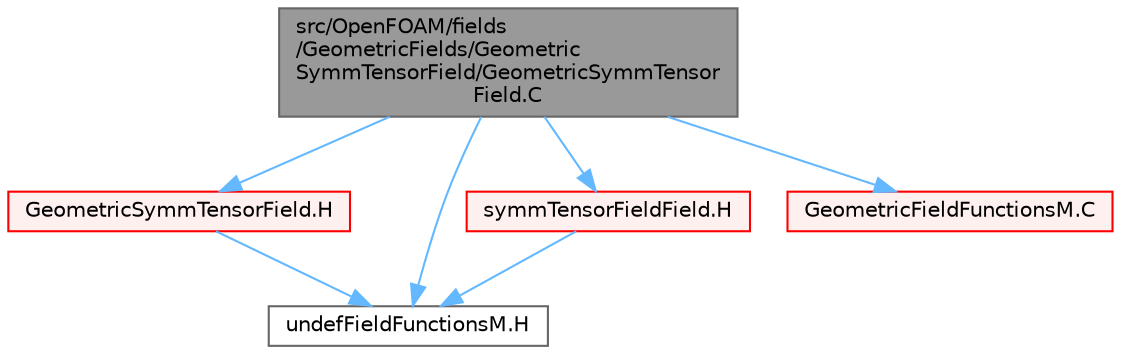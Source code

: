 digraph "src/OpenFOAM/fields/GeometricFields/GeometricSymmTensorField/GeometricSymmTensorField.C"
{
 // LATEX_PDF_SIZE
  bgcolor="transparent";
  edge [fontname=Helvetica,fontsize=10,labelfontname=Helvetica,labelfontsize=10];
  node [fontname=Helvetica,fontsize=10,shape=box,height=0.2,width=0.4];
  Node1 [id="Node000001",label="src/OpenFOAM/fields\l/GeometricFields/Geometric\lSymmTensorField/GeometricSymmTensor\lField.C",height=0.2,width=0.4,color="gray40", fillcolor="grey60", style="filled", fontcolor="black",tooltip=" "];
  Node1 -> Node2 [id="edge1_Node000001_Node000002",color="steelblue1",style="solid",tooltip=" "];
  Node2 [id="Node000002",label="GeometricSymmTensorField.H",height=0.2,width=0.4,color="red", fillcolor="#FFF0F0", style="filled",URL="$GeometricSymmTensorField_8H.html",tooltip="SymmTensor specific part of the implementation of GeometricField."];
  Node2 -> Node177 [id="edge2_Node000002_Node000177",color="steelblue1",style="solid",tooltip=" "];
  Node177 [id="Node000177",label="undefFieldFunctionsM.H",height=0.2,width=0.4,color="grey40", fillcolor="white", style="filled",URL="$undefFieldFunctionsM_8H.html",tooltip=" "];
  Node1 -> Node252 [id="edge3_Node000001_Node000252",color="steelblue1",style="solid",tooltip=" "];
  Node252 [id="Node000252",label="symmTensorFieldField.H",height=0.2,width=0.4,color="red", fillcolor="#FFF0F0", style="filled",URL="$symmTensorFieldField_8H.html",tooltip="Specialisation of FieldField<T> for symmTensor."];
  Node252 -> Node177 [id="edge4_Node000252_Node000177",color="steelblue1",style="solid",tooltip=" "];
  Node1 -> Node253 [id="edge5_Node000001_Node000253",color="steelblue1",style="solid",tooltip=" "];
  Node253 [id="Node000253",label="GeometricFieldFunctionsM.C",height=0.2,width=0.4,color="red", fillcolor="#FFF0F0", style="filled",URL="$GeometricFieldFunctionsM_8C.html",tooltip=" "];
  Node1 -> Node177 [id="edge6_Node000001_Node000177",color="steelblue1",style="solid",tooltip=" "];
}
